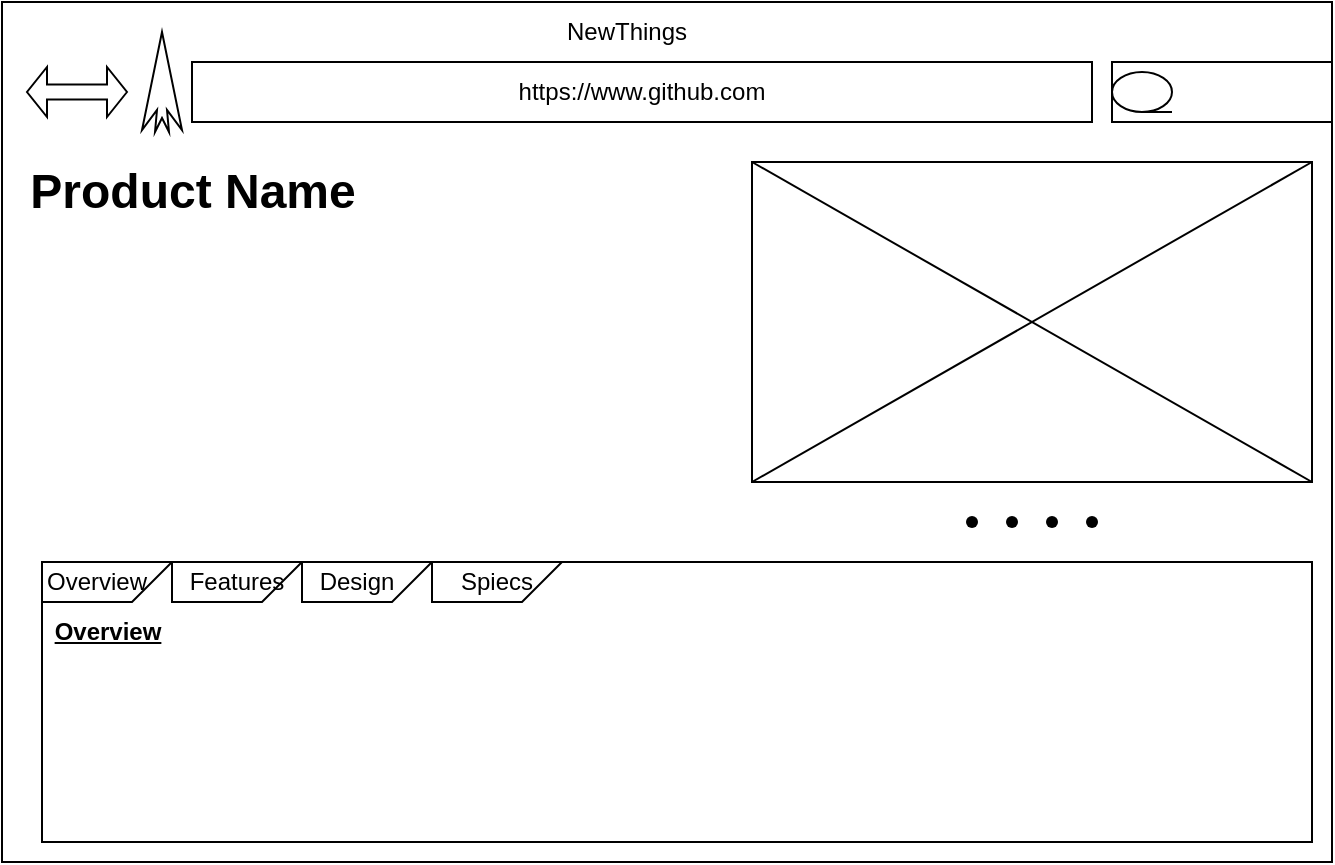 <mxfile version="20.2.7" type="device"><diagram id="OQnVdfl0qKqrnpmFamka" name="Page-1"><mxGraphModel dx="868" dy="450" grid="1" gridSize="10" guides="1" tooltips="1" connect="1" arrows="1" fold="1" page="1" pageScale="1" pageWidth="850" pageHeight="1100" math="0" shadow="0"><root><mxCell id="0"/><mxCell id="1" parent="0"/><mxCell id="Rgd6SMs6tP0HdJTRjIqF-1" value="" style="rounded=0;whiteSpace=wrap;html=1;" vertex="1" parent="1"><mxGeometry x="245" y="160" width="665" height="430" as="geometry"/></mxCell><mxCell id="Rgd6SMs6tP0HdJTRjIqF-2" value="https://www.github.com" style="rounded=0;whiteSpace=wrap;html=1;" vertex="1" parent="1"><mxGeometry x="340" y="190" width="450" height="30" as="geometry"/></mxCell><mxCell id="Rgd6SMs6tP0HdJTRjIqF-3" value="" style="rounded=0;whiteSpace=wrap;html=1;" vertex="1" parent="1"><mxGeometry x="800" y="190" width="110" height="30" as="geometry"/></mxCell><mxCell id="Rgd6SMs6tP0HdJTRjIqF-4" value="" style="html=1;shadow=0;dashed=0;align=center;verticalAlign=middle;shape=mxgraph.arrows2.stylisedArrow;dy=0.75;dx=39;notch=7;feather=0.65;rotation=-90;" vertex="1" parent="1"><mxGeometry x="300" y="190" width="50" height="20" as="geometry"/></mxCell><mxCell id="Rgd6SMs6tP0HdJTRjIqF-5" value="" style="shape=doubleArrow;direction=south;whiteSpace=wrap;html=1;rotation=90;" vertex="1" parent="1"><mxGeometry x="270" y="180" width="25" height="50" as="geometry"/></mxCell><mxCell id="Rgd6SMs6tP0HdJTRjIqF-6" value="" style="shape=tapeData;whiteSpace=wrap;html=1;perimeter=ellipsePerimeter;" vertex="1" parent="1"><mxGeometry x="800" y="195" width="30" height="20" as="geometry"/></mxCell><mxCell id="Rgd6SMs6tP0HdJTRjIqF-7" value="" style="rounded=0;whiteSpace=wrap;html=1;" vertex="1" parent="1"><mxGeometry x="620" y="240" width="280" height="160" as="geometry"/></mxCell><mxCell id="Rgd6SMs6tP0HdJTRjIqF-8" value="" style="endArrow=none;html=1;rounded=0;entryX=1;entryY=0;entryDx=0;entryDy=0;exitX=0;exitY=1;exitDx=0;exitDy=0;" edge="1" parent="1" source="Rgd6SMs6tP0HdJTRjIqF-7" target="Rgd6SMs6tP0HdJTRjIqF-7"><mxGeometry width="50" height="50" relative="1" as="geometry"><mxPoint x="570" y="390" as="sourcePoint"/><mxPoint x="620" y="340" as="targetPoint"/></mxGeometry></mxCell><mxCell id="Rgd6SMs6tP0HdJTRjIqF-9" value="" style="endArrow=none;html=1;rounded=0;entryX=0;entryY=0;entryDx=0;entryDy=0;exitX=1;exitY=1;exitDx=0;exitDy=0;" edge="1" parent="1" source="Rgd6SMs6tP0HdJTRjIqF-7" target="Rgd6SMs6tP0HdJTRjIqF-7"><mxGeometry width="50" height="50" relative="1" as="geometry"><mxPoint x="570" y="390" as="sourcePoint"/><mxPoint x="620" y="340" as="targetPoint"/></mxGeometry></mxCell><mxCell id="Rgd6SMs6tP0HdJTRjIqF-10" value="" style="shape=waypoint;sketch=0;fillStyle=solid;size=6;pointerEvents=1;points=[];fillColor=none;resizable=0;rotatable=0;perimeter=centerPerimeter;snapToPoint=1;" vertex="1" parent="1"><mxGeometry x="730" y="400" width="40" height="40" as="geometry"/></mxCell><mxCell id="Rgd6SMs6tP0HdJTRjIqF-11" value="" style="shape=waypoint;sketch=0;fillStyle=solid;size=6;pointerEvents=1;points=[];fillColor=none;resizable=0;rotatable=0;perimeter=centerPerimeter;snapToPoint=1;" vertex="1" parent="1"><mxGeometry x="750" y="400" width="40" height="40" as="geometry"/></mxCell><mxCell id="Rgd6SMs6tP0HdJTRjIqF-12" value="" style="shape=waypoint;sketch=0;fillStyle=solid;size=6;pointerEvents=1;points=[];fillColor=none;resizable=0;rotatable=0;perimeter=centerPerimeter;snapToPoint=1;" vertex="1" parent="1"><mxGeometry x="770" y="400" width="40" height="40" as="geometry"/></mxCell><mxCell id="Rgd6SMs6tP0HdJTRjIqF-13" value="" style="shape=waypoint;sketch=0;fillStyle=solid;size=6;pointerEvents=1;points=[];fillColor=none;resizable=0;rotatable=0;perimeter=centerPerimeter;snapToPoint=1;" vertex="1" parent="1"><mxGeometry x="710" y="400" width="40" height="40" as="geometry"/></mxCell><mxCell id="Rgd6SMs6tP0HdJTRjIqF-14" value="Product Name" style="text;strokeColor=none;fillColor=none;html=1;fontSize=24;fontStyle=1;verticalAlign=middle;align=center;" vertex="1" parent="1"><mxGeometry x="290" y="240" width="100" height="30" as="geometry"/></mxCell><mxCell id="Rgd6SMs6tP0HdJTRjIqF-15" value="" style="rounded=0;whiteSpace=wrap;html=1;" vertex="1" parent="1"><mxGeometry x="265" y="440" width="635" height="140" as="geometry"/></mxCell><mxCell id="Rgd6SMs6tP0HdJTRjIqF-16" value="" style="verticalLabelPosition=bottom;verticalAlign=top;html=1;shape=card;whiteSpace=wrap;size=20;arcSize=12;rotation=-180;" vertex="1" parent="1"><mxGeometry x="265" y="440" width="65" height="20" as="geometry"/></mxCell><mxCell id="Rgd6SMs6tP0HdJTRjIqF-17" value="" style="verticalLabelPosition=bottom;verticalAlign=top;html=1;shape=card;whiteSpace=wrap;size=20;arcSize=12;rotation=-180;" vertex="1" parent="1"><mxGeometry x="330" y="440" width="65" height="20" as="geometry"/></mxCell><mxCell id="Rgd6SMs6tP0HdJTRjIqF-18" value="" style="verticalLabelPosition=bottom;verticalAlign=top;html=1;shape=card;whiteSpace=wrap;size=20;arcSize=12;rotation=-180;" vertex="1" parent="1"><mxGeometry x="395" y="440" width="65" height="20" as="geometry"/></mxCell><mxCell id="Rgd6SMs6tP0HdJTRjIqF-19" value="" style="verticalLabelPosition=bottom;verticalAlign=top;html=1;shape=card;whiteSpace=wrap;size=20;arcSize=12;rotation=-180;" vertex="1" parent="1"><mxGeometry x="460" y="440" width="65" height="20" as="geometry"/></mxCell><mxCell id="Rgd6SMs6tP0HdJTRjIqF-20" value="Overview" style="text;html=1;strokeColor=none;fillColor=none;align=center;verticalAlign=middle;whiteSpace=wrap;rounded=0;" vertex="1" parent="1"><mxGeometry x="270" y="445" width="45" height="10" as="geometry"/></mxCell><mxCell id="Rgd6SMs6tP0HdJTRjIqF-21" value="Features" style="text;html=1;strokeColor=none;fillColor=none;align=center;verticalAlign=middle;whiteSpace=wrap;rounded=0;" vertex="1" parent="1"><mxGeometry x="340" y="445" width="45" height="10" as="geometry"/></mxCell><mxCell id="Rgd6SMs6tP0HdJTRjIqF-22" value="Design" style="text;html=1;strokeColor=none;fillColor=none;align=center;verticalAlign=middle;whiteSpace=wrap;rounded=0;" vertex="1" parent="1"><mxGeometry x="400" y="445" width="45" height="10" as="geometry"/></mxCell><mxCell id="Rgd6SMs6tP0HdJTRjIqF-23" value="Spiecs" style="text;html=1;strokeColor=none;fillColor=none;align=center;verticalAlign=middle;whiteSpace=wrap;rounded=0;" vertex="1" parent="1"><mxGeometry x="470" y="445" width="45" height="10" as="geometry"/></mxCell><mxCell id="Rgd6SMs6tP0HdJTRjIqF-24" value="&lt;b&gt;&lt;u&gt;Overview&lt;/u&gt;&lt;/b&gt;" style="text;html=1;strokeColor=none;fillColor=none;align=center;verticalAlign=middle;whiteSpace=wrap;rounded=0;" vertex="1" parent="1"><mxGeometry x="267.5" y="460" width="60" height="30" as="geometry"/></mxCell><mxCell id="Rgd6SMs6tP0HdJTRjIqF-25" value="NewThings" style="text;html=1;strokeColor=none;fillColor=none;align=center;verticalAlign=middle;whiteSpace=wrap;rounded=0;" vertex="1" parent="1"><mxGeometry x="510" y="160" width="95" height="30" as="geometry"/></mxCell></root></mxGraphModel></diagram></mxfile>